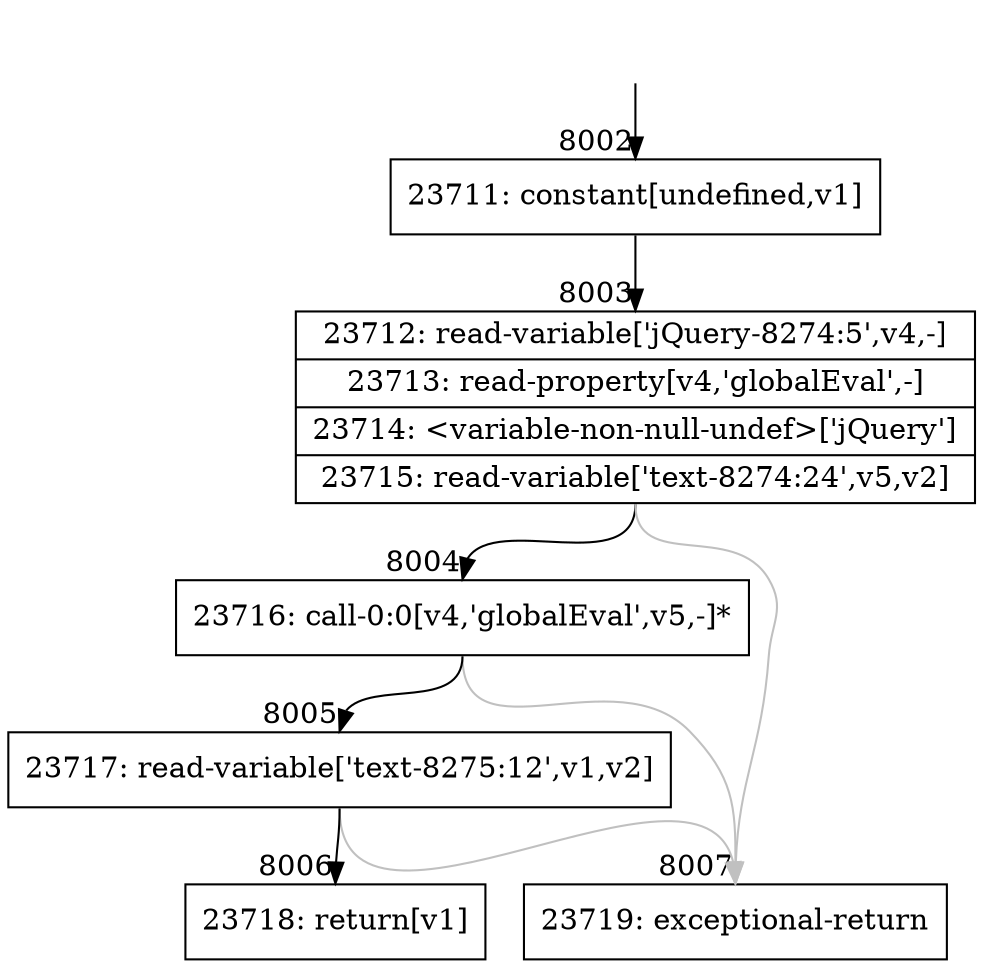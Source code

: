 digraph {
rankdir="TD"
BB_entry494[shape=none,label=""];
BB_entry494 -> BB8002 [tailport=s, headport=n, headlabel="    8002"]
BB8002 [shape=record label="{23711: constant[undefined,v1]}" ] 
BB8002 -> BB8003 [tailport=s, headport=n, headlabel="      8003"]
BB8003 [shape=record label="{23712: read-variable['jQuery-8274:5',v4,-]|23713: read-property[v4,'globalEval',-]|23714: \<variable-non-null-undef\>['jQuery']|23715: read-variable['text-8274:24',v5,v2]}" ] 
BB8003 -> BB8004 [tailport=s, headport=n, headlabel="      8004"]
BB8003 -> BB8007 [tailport=s, headport=n, color=gray, headlabel="      8007"]
BB8004 [shape=record label="{23716: call-0:0[v4,'globalEval',v5,-]*}" ] 
BB8004 -> BB8005 [tailport=s, headport=n, headlabel="      8005"]
BB8004 -> BB8007 [tailport=s, headport=n, color=gray]
BB8005 [shape=record label="{23717: read-variable['text-8275:12',v1,v2]}" ] 
BB8005 -> BB8006 [tailport=s, headport=n, headlabel="      8006"]
BB8005 -> BB8007 [tailport=s, headport=n, color=gray]
BB8006 [shape=record label="{23718: return[v1]}" ] 
BB8007 [shape=record label="{23719: exceptional-return}" ] 
}
